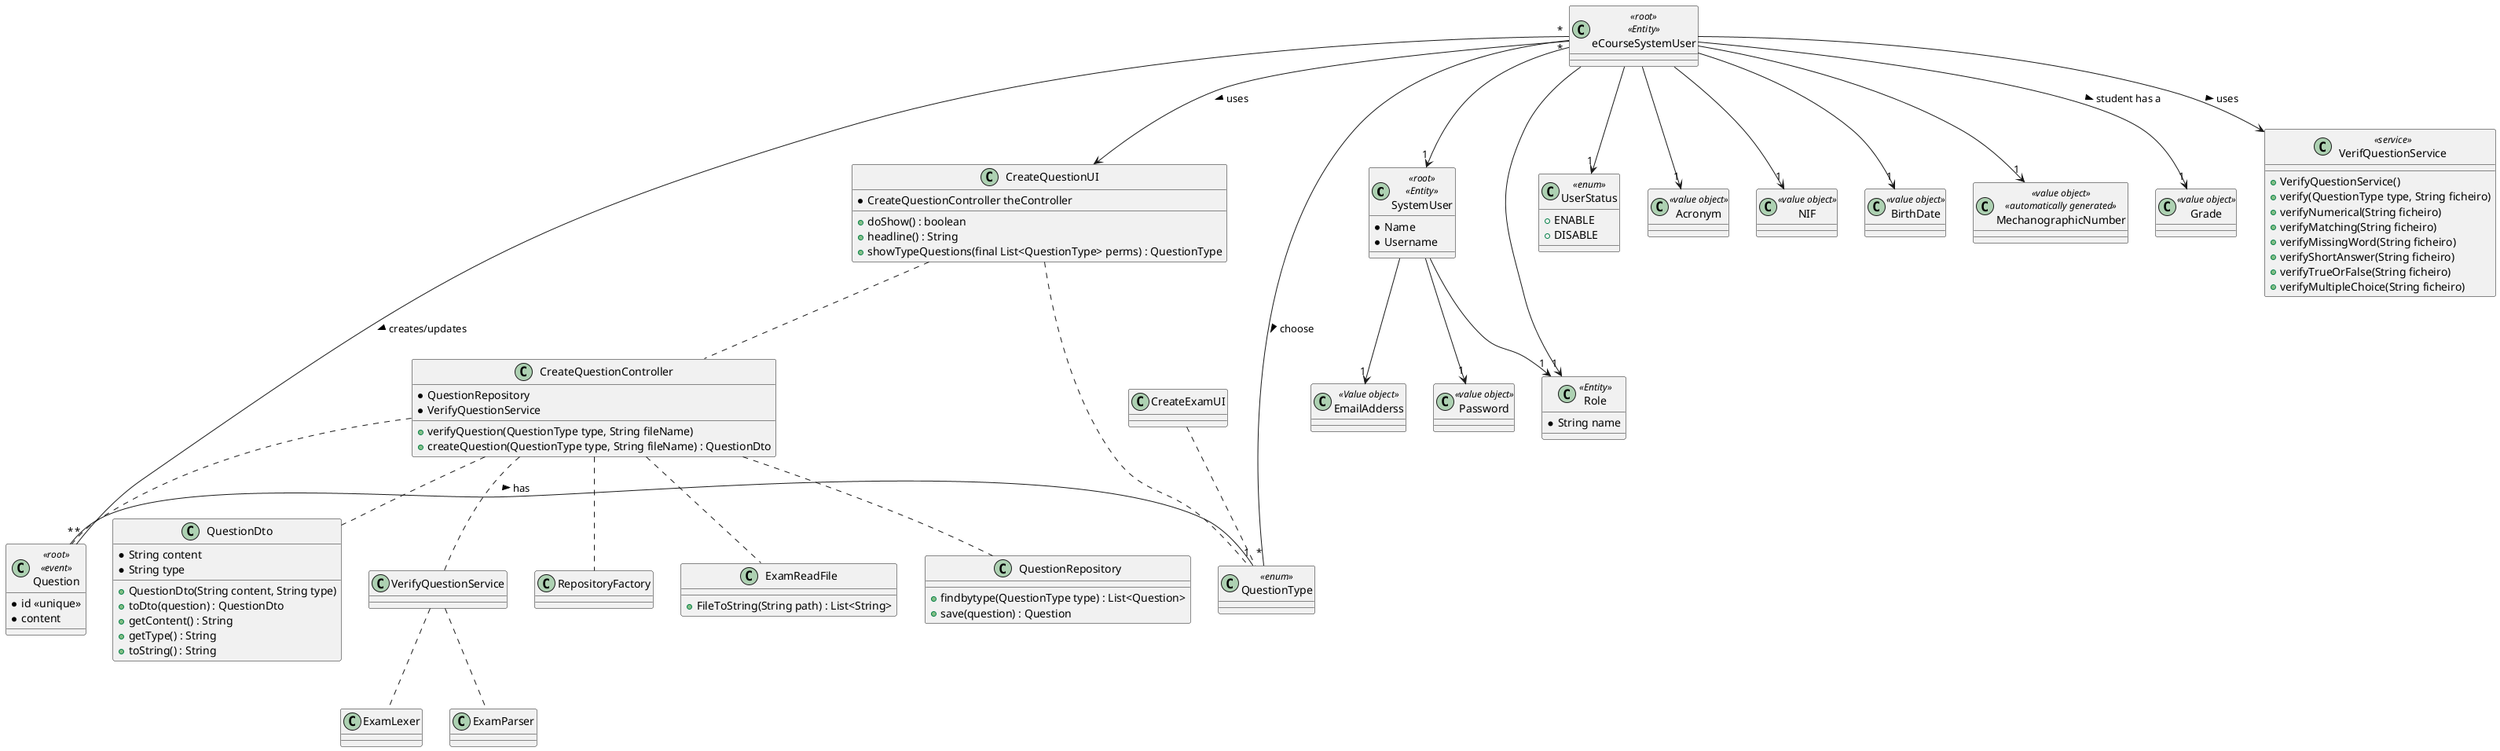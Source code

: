 @startuml

class SystemUser <<root>> <<Entity>> {
    * Name
    * Username
}

class eCourseSystemUser <<root>> <<Entity>> {

}

class EmailAdderss <<Value object>>

class Role <<Entity>> {
    * String name
}

class UserStatus <<enum>> {
    + ENABLE
    + DISABLE
}

class Password <<value object>>

class Acronym <<value object>>

class NIF <<value object>>

class BirthDate <<value object>>

class MechanographicNumber <<value object>> <<automatically generated>>

class Grade <<value object>>

class Question <<root>> <<event>> {
    * id <<unique>>
    * content
}

class QuestionType <<enum>>


class VerifQuestionService <<service>> {
    + VerifyQuestionService()
    + verify(QuestionType type, String ficheiro)
    + verifyNumerical(String ficheiro)
    + verifyMatching(String ficheiro)
    + verifyMissingWord(String ficheiro)
    + verifyShortAnswer(String ficheiro)
    + verifyTrueOrFalse(String ficheiro)
    + verifyMultipleChoice(String ficheiro)
}

class CreateQuestionUI {
    * CreateQuestionController theController
    + doShow() : boolean
    + headline() : String
    + showTypeQuestions(final List<QuestionType> perms) : QuestionType
}

class CreateQuestionController {
    * QuestionRepository
    * VerifyQuestionService
    + verifyQuestion(QuestionType type, String fileName)
    + createQuestion(QuestionType type, String fileName) : QuestionDto
}

class RepositoryFactory {
}

class ExamLexer {
}

class ExamParser {
}

class ExamReadFile {
    + FileToString(String path) : List<String>
}

class QuestionRepository {
    + findbytype(QuestionType type) : List<Question>
    + save(question) : Question
}

class QuestionDto {
    * String content
    * String type
    + QuestionDto(String content, String type)
    + toDto(question) : QuestionDto
    + getContent() : String
    + getType() : String
    + toString() : String
}




'Relationships

SystemUser --> "1" EmailAdderss
SystemUser --> "1" Password
SystemUser --> "1" Role

eCourseSystemUser --> "1" SystemUser
eCourseSystemUser --> "1" Role
eCourseSystemUser --> "1" UserStatus
eCourseSystemUser --> "1" Acronym
eCourseSystemUser --> "1" NIF
eCourseSystemUser --> "1" BirthDate
eCourseSystemUser --> "1" MechanographicNumber
eCourseSystemUser --> "1" Grade : student has a >

eCourseSystemUser --> VerifQuestionService : uses >

eCourseSystemUser "*" - "*" Question : creates/updates >

eCourseSystemUser "*" - "*" QuestionType : choose >


Question "*" - "1" QuestionType : has >


eCourseSystemUser --> CreateQuestionUI : uses >
CreateQuestionUI .. QuestionType
CreateExamUI .. QuestionType
CreateQuestionUI .. CreateQuestionController
CreateQuestionController .. RepositoryFactory
CreateQuestionController .. QuestionRepository
CreateQuestionController .. VerifyQuestionService
CreateQuestionController .. Question
CreateQuestionController .. QuestionDto
CreateQuestionController .. ExamReadFile
VerifyQuestionService .. ExamLexer
VerifyQuestionService .. ExamParser


@enduml
